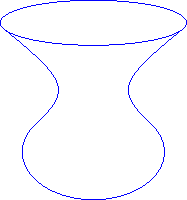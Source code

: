 size(200);
import solids;
settings.render=0;
settings.prc=false;

currentprojection=perspective(4,4,3);
revolution hyperboloid=revolution(graph(new triple(real z) {
      return (sqrt(1+z*z),0,z);},-2,2,20,operator ..),axis=Z);
draw(hyperboloid.silhouette(64),blue);
